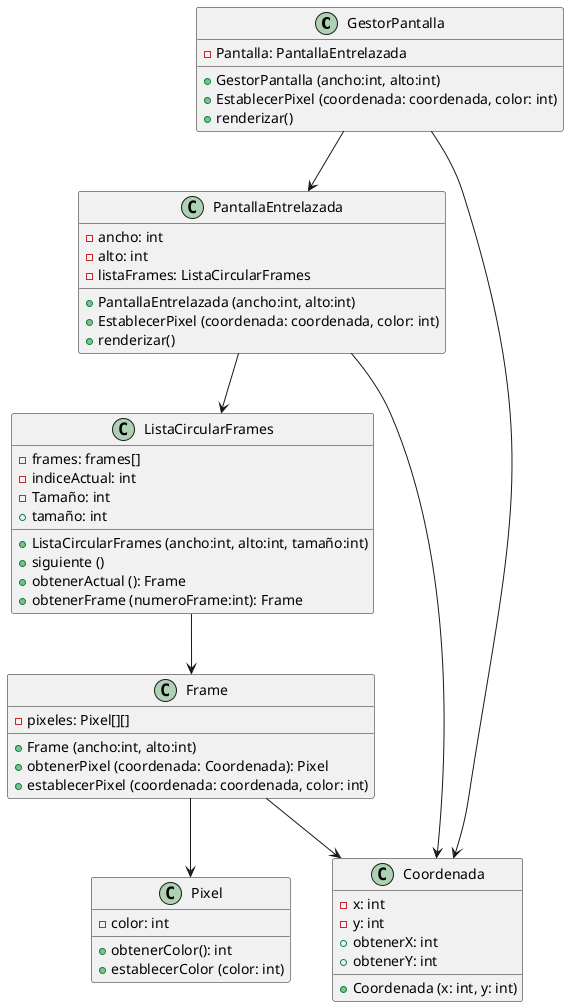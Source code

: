 @startuml

class GestorPantalla {
  - Pantalla: PantallaEntrelazada
  + GestorPantalla (ancho:int, alto:int)
  + EstablecerPixel (coordenada: coordenada, color: int)
  + renderizar()
}

class PantallaEntrelazada {
- ancho: int
- alto: int
- listaFrames: ListaCircularFrames
+ PantallaEntrelazada (ancho:int, alto:int)
+ EstablecerPixel (coordenada: coordenada, color: int)
+ renderizar()
}

class ListaCircularFrames {
- frames: frames[]
- indiceActual: int
- Tamaño: int
+ ListaCircularFrames (ancho:int, alto:int, tamaño:int)
+ siguiente ()
+ obtenerActual (): Frame
+ obtenerFrame (numeroFrame:int): Frame
+ tamaño: int
}

class Frame {
- pixeles: Pixel[][]
+ Frame (ancho:int, alto:int)
+ obtenerPixel (coordenada: Coordenada): Pixel
+ establecerPixel (coordenada: coordenada, color: int)
}

class Pixel {
- color: int
+ obtenerColor(): int
+ establecerColor (color: int)
}

class Coordenada {
- x: int
- y: int
+ Coordenada (x: int, y: int)
+ obtenerX: int 
+ obtenerY: int
}

GestorPantalla --> PantallaEntrelazada
GestorPantalla --> Coordenada
PantallaEntrelazada --> ListaCircularFrames
PantallaEntrelazada --> Coordenada
ListaCircularFrames --> Frame
Frame --> Pixel
Frame --> Coordenada

@enduml